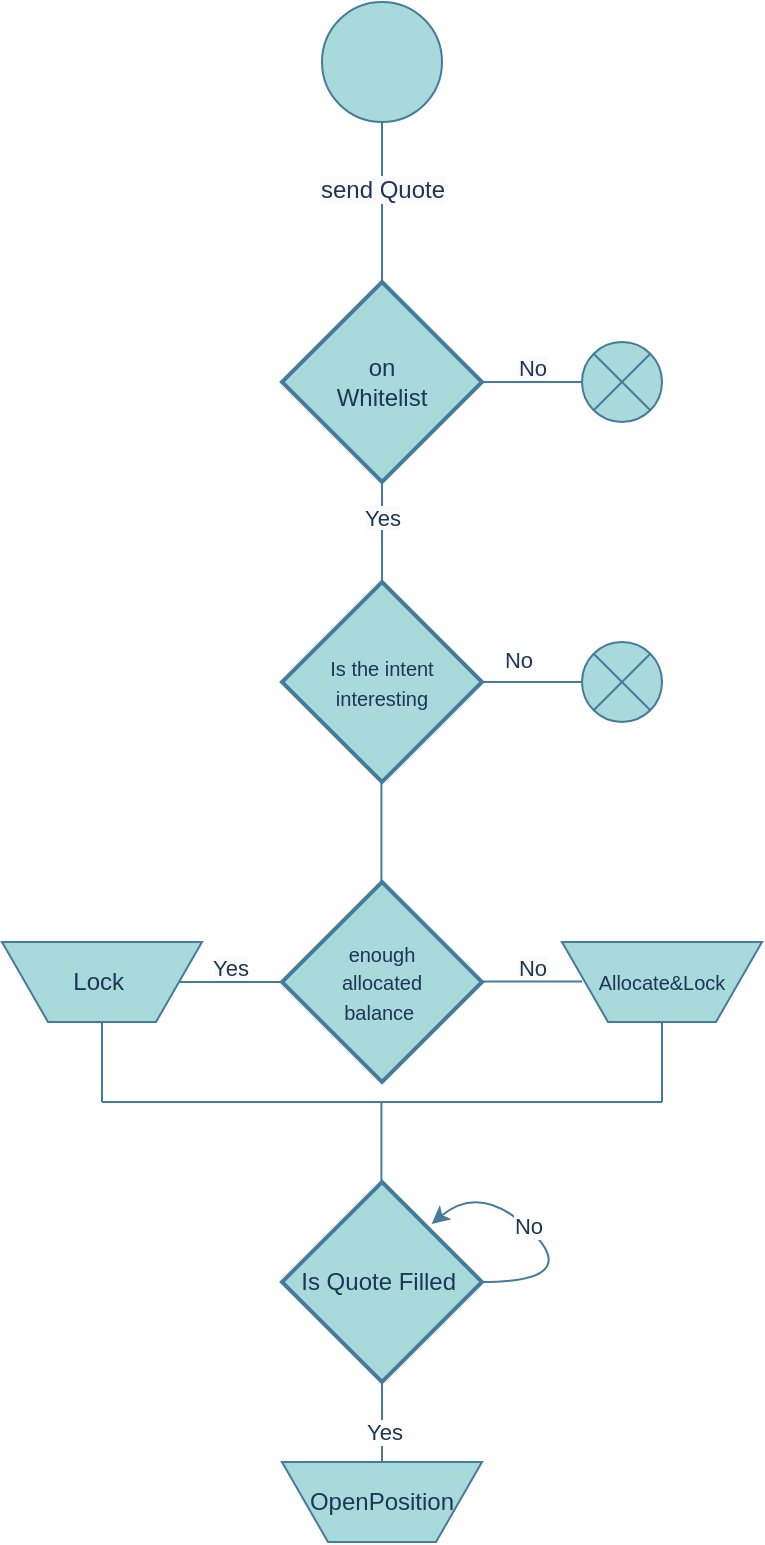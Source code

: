 <mxfile version="21.6.8" type="device">
  <diagram name="Page-1" id="qXilnIDKE1oSLVL5wAeA">
    <mxGraphModel dx="1185" dy="478" grid="1" gridSize="10" guides="1" tooltips="1" connect="1" arrows="1" fold="1" page="1" pageScale="1" pageWidth="850" pageHeight="1100" math="0" shadow="0">
      <root>
        <mxCell id="0" />
        <mxCell id="1" parent="0" />
        <mxCell id="ca9k9FSGEQcXO8GCyVYP-1" value="" style="verticalLabelPosition=bottom;verticalAlign=top;html=1;shape=mxgraph.flowchart.on-page_reference;labelBackgroundColor=none;fillColor=#A8DADC;strokeColor=#457B9D;fontColor=#1D3557;" parent="1" vertex="1">
          <mxGeometry x="400" y="30" width="60" height="60" as="geometry" />
        </mxCell>
        <mxCell id="ca9k9FSGEQcXO8GCyVYP-2" value="on &lt;br&gt;Whitelist" style="strokeWidth=2;html=1;shape=mxgraph.flowchart.decision;whiteSpace=wrap;labelBackgroundColor=none;fillColor=#A8DADC;strokeColor=#457B9D;fontColor=#1D3557;" parent="1" vertex="1">
          <mxGeometry x="380" y="170" width="100" height="100" as="geometry" />
        </mxCell>
        <mxCell id="ca9k9FSGEQcXO8GCyVYP-3" value="" style="verticalLabelPosition=bottom;verticalAlign=top;html=1;shape=mxgraph.flowchart.or;labelBackgroundColor=none;fillColor=#A8DADC;strokeColor=#457B9D;fontColor=#1D3557;" parent="1" vertex="1">
          <mxGeometry x="530" y="200" width="40" height="40" as="geometry" />
        </mxCell>
        <mxCell id="ca9k9FSGEQcXO8GCyVYP-4" value="&#xa;&lt;span style=&quot;color: rgb(29, 53, 87); font-family: Helvetica; font-size: 12px; font-style: normal; font-variant-ligatures: normal; font-variant-caps: normal; font-weight: 400; letter-spacing: normal; orphans: 2; text-align: center; text-indent: 0px; text-transform: none; widows: 2; word-spacing: 0px; -webkit-text-stroke-width: 0px; background-color: rgb(251, 251, 251); text-decoration-thickness: initial; text-decoration-style: initial; text-decoration-color: initial; float: none; display: inline !important;&quot;&gt;send Quote&lt;/span&gt;&#xa;&#xa;" style="endArrow=none;html=1;rounded=0;exitX=0.5;exitY=0;exitDx=0;exitDy=0;exitPerimeter=0;labelBackgroundColor=none;strokeColor=#457B9D;fontColor=default;" parent="1" source="ca9k9FSGEQcXO8GCyVYP-2" edge="1">
          <mxGeometry width="50" height="50" relative="1" as="geometry">
            <mxPoint x="380" y="140" as="sourcePoint" />
            <mxPoint x="430" y="90" as="targetPoint" />
            <mxPoint as="offset" />
          </mxGeometry>
        </mxCell>
        <mxCell id="ca9k9FSGEQcXO8GCyVYP-5" value="&#xa;&lt;span style=&quot;color: rgb(29, 53, 87); font-family: Helvetica; font-size: 11px; font-style: normal; font-variant-ligatures: normal; font-variant-caps: normal; font-weight: 400; letter-spacing: normal; orphans: 2; text-align: center; text-indent: 0px; text-transform: none; widows: 2; word-spacing: 0px; -webkit-text-stroke-width: 0px; background-color: rgb(251, 251, 251); text-decoration-thickness: initial; text-decoration-style: initial; text-decoration-color: initial; float: none; display: inline !important;&quot;&gt;No&lt;/span&gt;&#xa;&#xa;" style="endArrow=none;html=1;rounded=0;entryX=0;entryY=0.5;entryDx=0;entryDy=0;entryPerimeter=0;labelBackgroundColor=none;strokeColor=#457B9D;fontColor=default;" parent="1" source="ca9k9FSGEQcXO8GCyVYP-2" target="ca9k9FSGEQcXO8GCyVYP-3" edge="1">
          <mxGeometry width="50" height="50" relative="1" as="geometry">
            <mxPoint x="480" y="260" as="sourcePoint" />
            <mxPoint x="530" y="210" as="targetPoint" />
          </mxGeometry>
        </mxCell>
        <mxCell id="ca9k9FSGEQcXO8GCyVYP-7" value="&#xa;&lt;span style=&quot;color: rgb(29, 53, 87); font-family: Helvetica; font-size: 11px; font-style: normal; font-variant-ligatures: normal; font-variant-caps: normal; font-weight: 400; letter-spacing: normal; orphans: 2; text-align: center; text-indent: 0px; text-transform: none; widows: 2; word-spacing: 0px; -webkit-text-stroke-width: 0px; background-color: rgb(251, 251, 251); text-decoration-thickness: initial; text-decoration-style: initial; text-decoration-color: initial; float: none; display: inline !important;&quot;&gt;Yes&lt;/span&gt;&#xa;&#xa;" style="endArrow=none;html=1;rounded=0;entryX=0.5;entryY=1;entryDx=0;entryDy=0;entryPerimeter=0;labelBackgroundColor=none;strokeColor=#457B9D;fontColor=default;" parent="1" target="ca9k9FSGEQcXO8GCyVYP-2" edge="1">
          <mxGeometry width="50" height="50" relative="1" as="geometry">
            <mxPoint x="430" y="320" as="sourcePoint" />
            <mxPoint x="530" y="280" as="targetPoint" />
          </mxGeometry>
        </mxCell>
        <mxCell id="ca9k9FSGEQcXO8GCyVYP-9" value="&lt;font style=&quot;font-size: 10px;&quot;&gt;Is the intent&lt;br&gt;interesting&lt;br&gt;&lt;/font&gt;" style="strokeWidth=2;html=1;shape=mxgraph.flowchart.decision;whiteSpace=wrap;labelBackgroundColor=none;fillColor=#A8DADC;strokeColor=#457B9D;fontColor=#1D3557;" parent="1" vertex="1">
          <mxGeometry x="380" y="320" width="100" height="100" as="geometry" />
        </mxCell>
        <mxCell id="ca9k9FSGEQcXO8GCyVYP-10" value="" style="verticalLabelPosition=bottom;verticalAlign=top;html=1;shape=mxgraph.flowchart.or;labelBackgroundColor=none;fillColor=#A8DADC;strokeColor=#457B9D;fontColor=#1D3557;" parent="1" vertex="1">
          <mxGeometry x="530" y="350" width="40" height="40" as="geometry" />
        </mxCell>
        <mxCell id="ca9k9FSGEQcXO8GCyVYP-11" value="" style="endArrow=none;html=1;rounded=0;entryX=0;entryY=0.5;entryDx=0;entryDy=0;entryPerimeter=0;labelBackgroundColor=none;strokeColor=#457B9D;fontColor=default;" parent="1" target="ca9k9FSGEQcXO8GCyVYP-10" edge="1">
          <mxGeometry width="50" height="50" relative="1" as="geometry">
            <mxPoint x="480" y="370" as="sourcePoint" />
            <mxPoint x="530" y="360" as="targetPoint" />
          </mxGeometry>
        </mxCell>
        <mxCell id="ca9k9FSGEQcXO8GCyVYP-13" value="" style="endArrow=none;html=1;rounded=0;entryX=0.5;entryY=1;entryDx=0;entryDy=0;entryPerimeter=0;labelBackgroundColor=none;strokeColor=#457B9D;fontColor=default;" parent="1" edge="1">
          <mxGeometry width="50" height="50" relative="1" as="geometry">
            <mxPoint x="429.71" y="470" as="sourcePoint" />
            <mxPoint x="429.71" y="420" as="targetPoint" />
          </mxGeometry>
        </mxCell>
        <mxCell id="ca9k9FSGEQcXO8GCyVYP-15" value="&lt;font style=&quot;font-size: 10px;&quot;&gt;enough &lt;br&gt;allocated &lt;br&gt;balance&amp;nbsp;&lt;/font&gt;" style="strokeWidth=2;html=1;shape=mxgraph.flowchart.decision;whiteSpace=wrap;fillColor=#A8DADC;strokeColor=#457B9D;labelBackgroundColor=none;fontColor=#1D3557;" parent="1" vertex="1">
          <mxGeometry x="380" y="470" width="100" height="100" as="geometry" />
        </mxCell>
        <mxCell id="ca9k9FSGEQcXO8GCyVYP-16" value="&#xa;&lt;span style=&quot;color: rgb(29, 53, 87); font-family: Helvetica; font-size: 11px; font-style: normal; font-variant-ligatures: normal; font-variant-caps: normal; font-weight: 400; letter-spacing: normal; orphans: 2; text-align: center; text-indent: 0px; text-transform: none; widows: 2; word-spacing: 0px; -webkit-text-stroke-width: 0px; background-color: rgb(251, 251, 251); text-decoration-thickness: initial; text-decoration-style: initial; text-decoration-color: initial; float: none; display: inline !important;&quot;&gt;Yes&lt;/span&gt;&#xa;&#xa;" style="endArrow=none;html=1;rounded=0;entryX=0.5;entryY=1;entryDx=0;entryDy=0;entryPerimeter=0;labelBackgroundColor=none;strokeColor=#457B9D;fontColor=default;" parent="1" source="ca9k9FSGEQcXO8GCyVYP-20" edge="1">
          <mxGeometry width="50" height="50" relative="1" as="geometry">
            <mxPoint x="379.43" y="570" as="sourcePoint" />
            <mxPoint x="379.43" y="520" as="targetPoint" />
          </mxGeometry>
        </mxCell>
        <mxCell id="ca9k9FSGEQcXO8GCyVYP-20" value="Lock&amp;nbsp;" style="verticalLabelPosition=middle;verticalAlign=middle;html=1;shape=trapezoid;perimeter=trapezoidPerimeter;whiteSpace=wrap;size=0.23;arcSize=10;flipV=1;labelPosition=center;align=center;strokeColor=#457B9D;fontColor=#1D3557;fillColor=#A8DADC;" parent="1" vertex="1">
          <mxGeometry x="240" y="500" width="100" height="40" as="geometry" />
        </mxCell>
        <mxCell id="ca9k9FSGEQcXO8GCyVYP-21" value="&#xa;&lt;span style=&quot;color: rgb(29, 53, 87); font-family: Helvetica; font-size: 11px; font-style: normal; font-variant-ligatures: normal; font-variant-caps: normal; font-weight: 400; letter-spacing: normal; orphans: 2; text-align: center; text-indent: 0px; text-transform: none; widows: 2; word-spacing: 0px; -webkit-text-stroke-width: 0px; background-color: rgb(251, 251, 251); text-decoration-thickness: initial; text-decoration-style: initial; text-decoration-color: initial; float: none; display: inline !important;&quot;&gt;No&lt;/span&gt;&#xa;&#xa;" style="endArrow=none;html=1;rounded=0;entryX=0;entryY=0.5;entryDx=0;entryDy=0;entryPerimeter=0;labelBackgroundColor=none;strokeColor=#457B9D;fontColor=default;" parent="1" edge="1">
          <mxGeometry width="50" height="50" relative="1" as="geometry">
            <mxPoint x="480" y="519.71" as="sourcePoint" />
            <mxPoint x="530" y="519.71" as="targetPoint" />
          </mxGeometry>
        </mxCell>
        <mxCell id="ca9k9FSGEQcXO8GCyVYP-23" value="&lt;font style=&quot;font-size: 10px;&quot;&gt;Allocate&amp;amp;Lock&lt;/font&gt;" style="verticalLabelPosition=middle;verticalAlign=middle;html=1;shape=trapezoid;perimeter=trapezoidPerimeter;whiteSpace=wrap;size=0.23;arcSize=10;flipV=1;labelPosition=center;align=center;strokeColor=#457B9D;fontColor=#1D3557;fillColor=#A8DADC;" parent="1" vertex="1">
          <mxGeometry x="520" y="500" width="100" height="40" as="geometry" />
        </mxCell>
        <mxCell id="ca9k9FSGEQcXO8GCyVYP-24" value="" style="endArrow=none;html=1;rounded=0;strokeColor=#457B9D;fontColor=#1D3557;fillColor=#A8DADC;" parent="1" edge="1">
          <mxGeometry width="50" height="50" relative="1" as="geometry">
            <mxPoint x="290" y="580" as="sourcePoint" />
            <mxPoint x="290" y="540" as="targetPoint" />
          </mxGeometry>
        </mxCell>
        <mxCell id="ca9k9FSGEQcXO8GCyVYP-26" value="" style="endArrow=none;html=1;rounded=0;strokeColor=#457B9D;fontColor=#1D3557;fillColor=#A8DADC;" parent="1" edge="1">
          <mxGeometry width="50" height="50" relative="1" as="geometry">
            <mxPoint x="570" y="580" as="sourcePoint" />
            <mxPoint x="570" y="540" as="targetPoint" />
          </mxGeometry>
        </mxCell>
        <mxCell id="ca9k9FSGEQcXO8GCyVYP-27" value="" style="endArrow=none;html=1;rounded=0;strokeColor=#457B9D;fontColor=#1D3557;fillColor=#A8DADC;" parent="1" edge="1">
          <mxGeometry width="50" height="50" relative="1" as="geometry">
            <mxPoint x="570" y="580" as="sourcePoint" />
            <mxPoint x="290" y="580" as="targetPoint" />
          </mxGeometry>
        </mxCell>
        <mxCell id="ca9k9FSGEQcXO8GCyVYP-28" value="" style="endArrow=none;html=1;rounded=0;strokeColor=#457B9D;fontColor=#1D3557;fillColor=#A8DADC;" parent="1" edge="1">
          <mxGeometry width="50" height="50" relative="1" as="geometry">
            <mxPoint x="429.71" y="620" as="sourcePoint" />
            <mxPoint x="429.71" y="580" as="targetPoint" />
          </mxGeometry>
        </mxCell>
        <mxCell id="ca9k9FSGEQcXO8GCyVYP-29" value="Is Quote Filled&amp;nbsp;" style="strokeWidth=2;html=1;shape=mxgraph.flowchart.decision;whiteSpace=wrap;fillColor=#A8DADC;strokeColor=#457B9D;labelBackgroundColor=none;fontColor=#1D3557;" parent="1" vertex="1">
          <mxGeometry x="380" y="620" width="100" height="100" as="geometry" />
        </mxCell>
        <mxCell id="ca9k9FSGEQcXO8GCyVYP-32" value="" style="curved=1;endArrow=classic;html=1;rounded=0;strokeColor=#457B9D;fontColor=#1D3557;fillColor=#A8DADC;entryX=0.748;entryY=0.21;entryDx=0;entryDy=0;entryPerimeter=0;" parent="1" target="ca9k9FSGEQcXO8GCyVYP-29" edge="1">
          <mxGeometry width="50" height="50" relative="1" as="geometry">
            <mxPoint x="480" y="670" as="sourcePoint" />
            <mxPoint x="530" y="620" as="targetPoint" />
            <Array as="points">
              <mxPoint x="530" y="670" />
              <mxPoint x="480" y="620" />
            </Array>
          </mxGeometry>
        </mxCell>
        <mxCell id="ca9k9FSGEQcXO8GCyVYP-33" value="No" style="edgeLabel;html=1;align=center;verticalAlign=middle;resizable=0;points=[];fontColor=#1D3557;" parent="ca9k9FSGEQcXO8GCyVYP-32" vertex="1" connectable="0">
          <mxGeometry x="0.166" y="-1" relative="1" as="geometry">
            <mxPoint as="offset" />
          </mxGeometry>
        </mxCell>
        <mxCell id="ca9k9FSGEQcXO8GCyVYP-34" value="" style="endArrow=none;html=1;rounded=0;labelBackgroundColor=none;strokeColor=#457B9D;fontColor=default;" parent="1" edge="1">
          <mxGeometry width="50" height="50" relative="1" as="geometry">
            <mxPoint x="430" y="720" as="sourcePoint" />
            <mxPoint x="430" y="760" as="targetPoint" />
          </mxGeometry>
        </mxCell>
        <mxCell id="ca9k9FSGEQcXO8GCyVYP-37" value="Yes" style="edgeLabel;html=1;align=center;verticalAlign=middle;resizable=0;points=[];fontColor=#1D3557;" parent="ca9k9FSGEQcXO8GCyVYP-34" vertex="1" connectable="0">
          <mxGeometry x="0.243" y="1" relative="1" as="geometry">
            <mxPoint as="offset" />
          </mxGeometry>
        </mxCell>
        <mxCell id="ca9k9FSGEQcXO8GCyVYP-38" value="OpenPosition" style="verticalLabelPosition=middle;verticalAlign=middle;html=1;shape=trapezoid;perimeter=trapezoidPerimeter;whiteSpace=wrap;size=0.23;arcSize=10;flipV=1;labelPosition=center;align=center;strokeColor=#457B9D;fontColor=#1D3557;fillColor=#A8DADC;" parent="1" vertex="1">
          <mxGeometry x="380" y="760" width="100" height="40" as="geometry" />
        </mxCell>
        <mxCell id="dl8KSh6MRwKQ1EFmddx1-3" value="No" style="edgeLabel;html=1;align=center;verticalAlign=middle;resizable=0;points=[];labelBackgroundColor=none;fontColor=#1D3557;" vertex="1" connectable="0" parent="1">
          <mxGeometry x="500.571" y="369" as="geometry">
            <mxPoint x="-3" y="-10" as="offset" />
          </mxGeometry>
        </mxCell>
      </root>
    </mxGraphModel>
  </diagram>
</mxfile>
